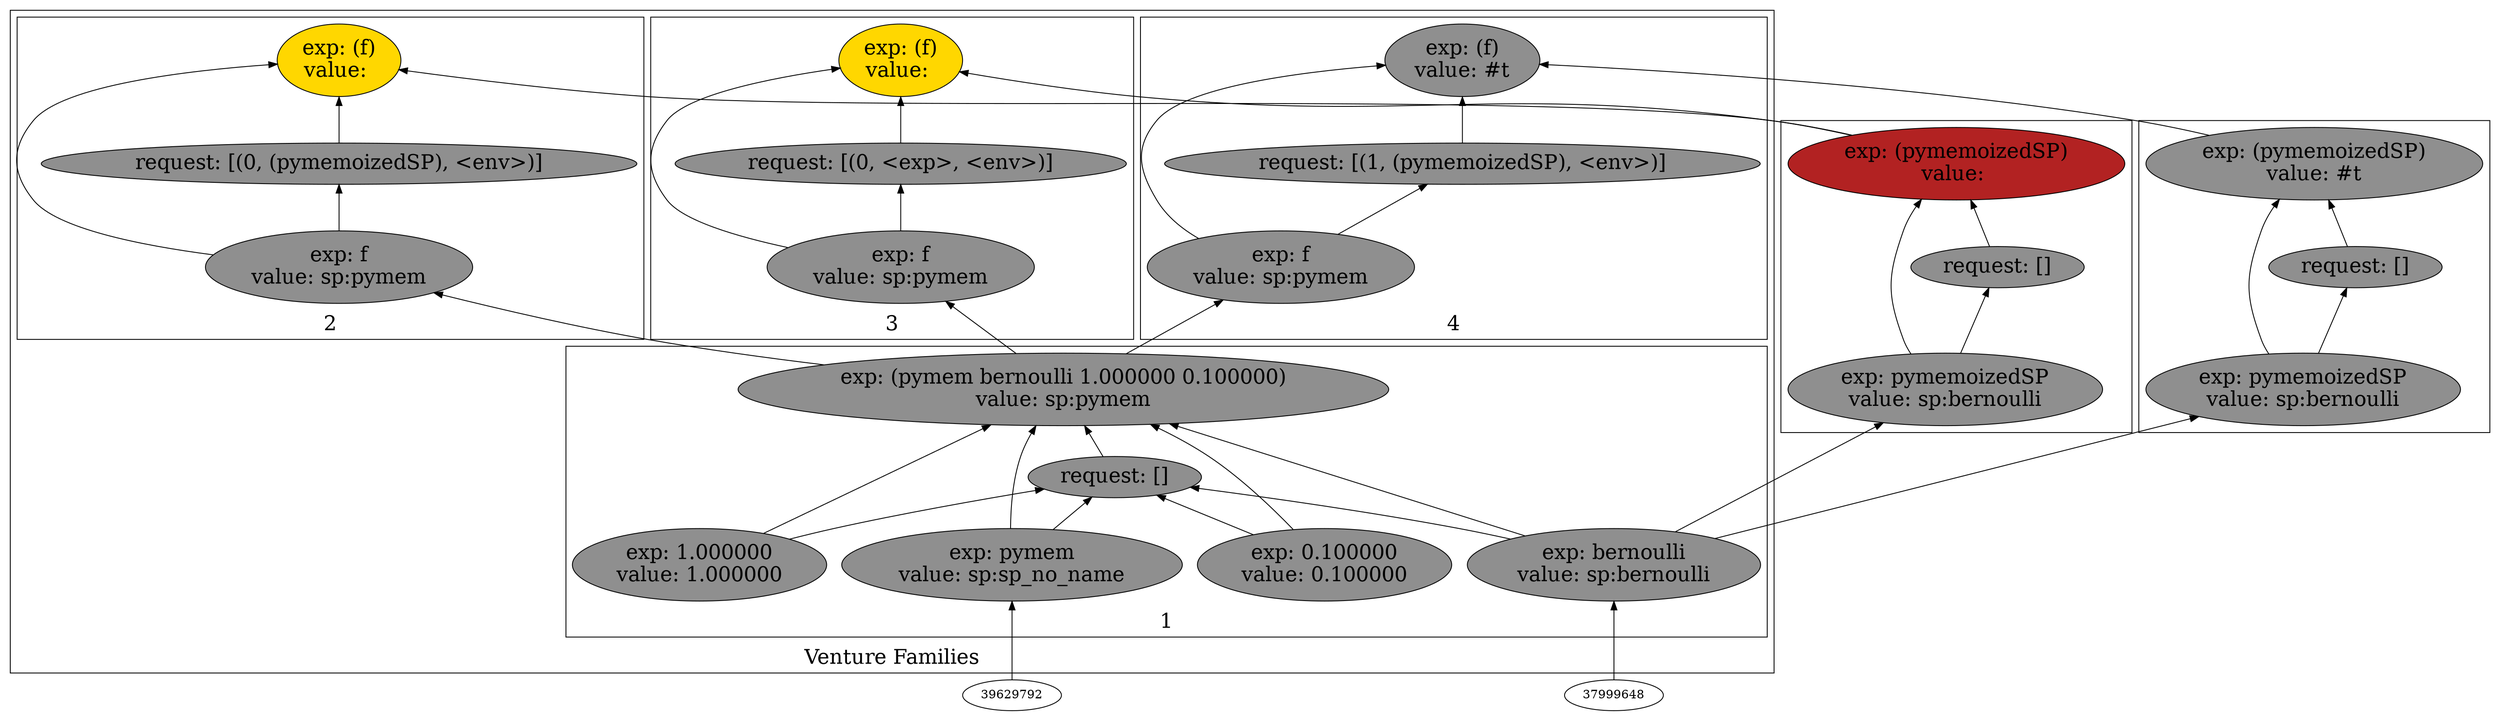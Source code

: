 digraph {
rankdir=BT
fontsize=24
subgraph cluster1 {
label="Venture Families"
subgraph cluster2 {
label="1"
"41173408"["fillcolor"="grey56" "fontsize"="24" "label"="exp: (pymem bernoulli 1.000000 0.100000)\nvalue: sp:pymem" "shape"="ellipse" "style"="filled" ]
"41036400"["fillcolor"="grey56" "fontsize"="24" "label"="request: []" "shape"="ellipse" "style"="filled" ]
"41211152"["fillcolor"="grey56" "fontsize"="24" "label"="exp: pymem\nvalue: sp:sp_no_name" "shape"="ellipse" "style"="filled" ]
"41662000"["fillcolor"="grey56" "fontsize"="24" "label"="exp: bernoulli\nvalue: sp:bernoulli" "shape"="ellipse" "style"="filled" ]
"42359680"["fillcolor"="grey56" "fontsize"="24" "label"="exp: 1.000000\nvalue: 1.000000" "shape"="ellipse" "style"="filled" ]
"40317264"["fillcolor"="grey56" "fontsize"="24" "label"="exp: 0.100000\nvalue: 0.100000" "shape"="ellipse" "style"="filled" ]
}

subgraph cluster3 {
label="2"
"40625424"["fillcolor"="gold" "fontsize"="24" "label"="exp: (f)\nvalue: " "shape"="ellipse" "style"="filled" ]
"40493248"["fillcolor"="grey56" "fontsize"="24" "label"="request: [(0, (pymemoizedSP), <env>)]" "shape"="ellipse" "style"="filled" ]
"40228160"["fillcolor"="grey56" "fontsize"="24" "label"="exp: f\nvalue: sp:pymem" "shape"="ellipse" "style"="filled" ]
}

subgraph cluster4 {
label="3"
"42669312"["fillcolor"="gold" "fontsize"="24" "label"="exp: (f)\nvalue: " "shape"="ellipse" "style"="filled" ]
"40357360"["fillcolor"="grey56" "fontsize"="24" "label"="request: [(0, <exp>, <env>)]" "shape"="ellipse" "style"="filled" ]
"40475808"["fillcolor"="grey56" "fontsize"="24" "label"="exp: f\nvalue: sp:pymem" "shape"="ellipse" "style"="filled" ]
}

subgraph cluster5 {
label="4"
"40200160"["fillcolor"="grey56" "fontsize"="24" "label"="exp: (f)\nvalue: #t" "shape"="ellipse" "style"="filled" ]
"40666352"["fillcolor"="grey56" "fontsize"="24" "label"="request: [(1, (pymemoizedSP), <env>)]" "shape"="ellipse" "style"="filled" ]
"40985936"["fillcolor"="grey56" "fontsize"="24" "label"="exp: f\nvalue: sp:pymem" "shape"="ellipse" "style"="filled" ]
}

}

subgraph cluster6 {
label=""
"40312288"["fillcolor"="firebrick" "fontsize"="24" "label"="exp: (pymemoizedSP)\nvalue: " "shape"="ellipse" "style"="filled" ]
"40428944"["fillcolor"="grey56" "fontsize"="24" "label"="request: []" "shape"="ellipse" "style"="filled" ]
"40500112"["fillcolor"="grey56" "fontsize"="24" "label"="exp: pymemoizedSP\nvalue: sp:bernoulli" "shape"="ellipse" "style"="filled" ]
}

subgraph cluster7 {
label=""
"41073312"["fillcolor"="grey56" "fontsize"="24" "label"="exp: (pymemoizedSP)\nvalue: #t" "shape"="ellipse" "style"="filled" ]
"41022112"["fillcolor"="grey56" "fontsize"="24" "label"="request: []" "shape"="ellipse" "style"="filled" ]
"41109488"["fillcolor"="grey56" "fontsize"="24" "label"="exp: pymemoizedSP\nvalue: sp:bernoulli" "shape"="ellipse" "style"="filled" ]
}

"40985936" -> "40200160"["arrowhead"="normal" "color"="black" "style"="solid" ]
"40985936" -> "40666352"["arrowhead"="normal" "color"="black" "style"="solid" ]
"41173408" -> "40985936"["arrowhead"="normal" "color"="black" "style"="solid" ]
"40666352" -> "40200160"["arrowhead"="normal" "color"="black" "style"="solid" ]
"41073312" -> "40200160"["arrowhead"="normal" "color"="black" "style"="solid" ]
"40500112" -> "40312288"["arrowhead"="normal" "color"="black" "style"="solid" ]
"40500112" -> "40428944"["arrowhead"="normal" "color"="black" "style"="solid" ]
"41662000" -> "40500112"["arrowhead"="normal" "color"="black" "style"="solid" ]
"40428944" -> "40312288"["arrowhead"="normal" "color"="black" "style"="solid" ]
"40228160" -> "40625424"["arrowhead"="normal" "color"="black" "style"="solid" ]
"40228160" -> "40493248"["arrowhead"="normal" "color"="black" "style"="solid" ]
"41173408" -> "40228160"["arrowhead"="normal" "color"="black" "style"="solid" ]
"40493248" -> "40625424"["arrowhead"="normal" "color"="black" "style"="solid" ]
"40312288" -> "40625424"["arrowhead"="normal" "color"="black" "style"="solid" ]
"41109488" -> "41073312"["arrowhead"="normal" "color"="black" "style"="solid" ]
"41109488" -> "41022112"["arrowhead"="normal" "color"="black" "style"="solid" ]
"41662000" -> "41109488"["arrowhead"="normal" "color"="black" "style"="solid" ]
"41022112" -> "41073312"["arrowhead"="normal" "color"="black" "style"="solid" ]
"41211152" -> "41173408"["arrowhead"="normal" "color"="black" "style"="solid" ]
"41211152" -> "41036400"["arrowhead"="normal" "color"="black" "style"="solid" ]
"39629792" -> "41211152"["arrowhead"="normal" "color"="black" "style"="solid" ]
"41662000" -> "41173408"["arrowhead"="normal" "color"="black" "style"="solid" ]
"41662000" -> "41036400"["arrowhead"="normal" "color"="black" "style"="solid" ]
"37999648" -> "41662000"["arrowhead"="normal" "color"="black" "style"="solid" ]
"42359680" -> "41173408"["arrowhead"="normal" "color"="black" "style"="solid" ]
"42359680" -> "41036400"["arrowhead"="normal" "color"="black" "style"="solid" ]
"40317264" -> "41173408"["arrowhead"="normal" "color"="black" "style"="solid" ]
"40317264" -> "41036400"["arrowhead"="normal" "color"="black" "style"="solid" ]
"41036400" -> "41173408"["arrowhead"="normal" "color"="black" "style"="solid" ]
"40475808" -> "42669312"["arrowhead"="normal" "color"="black" "style"="solid" ]
"40475808" -> "40357360"["arrowhead"="normal" "color"="black" "style"="solid" ]
"41173408" -> "40475808"["arrowhead"="normal" "color"="black" "style"="solid" ]
"40357360" -> "42669312"["arrowhead"="normal" "color"="black" "style"="solid" ]
"40312288" -> "42669312"["arrowhead"="normal" "color"="black" "style"="solid" ]

}